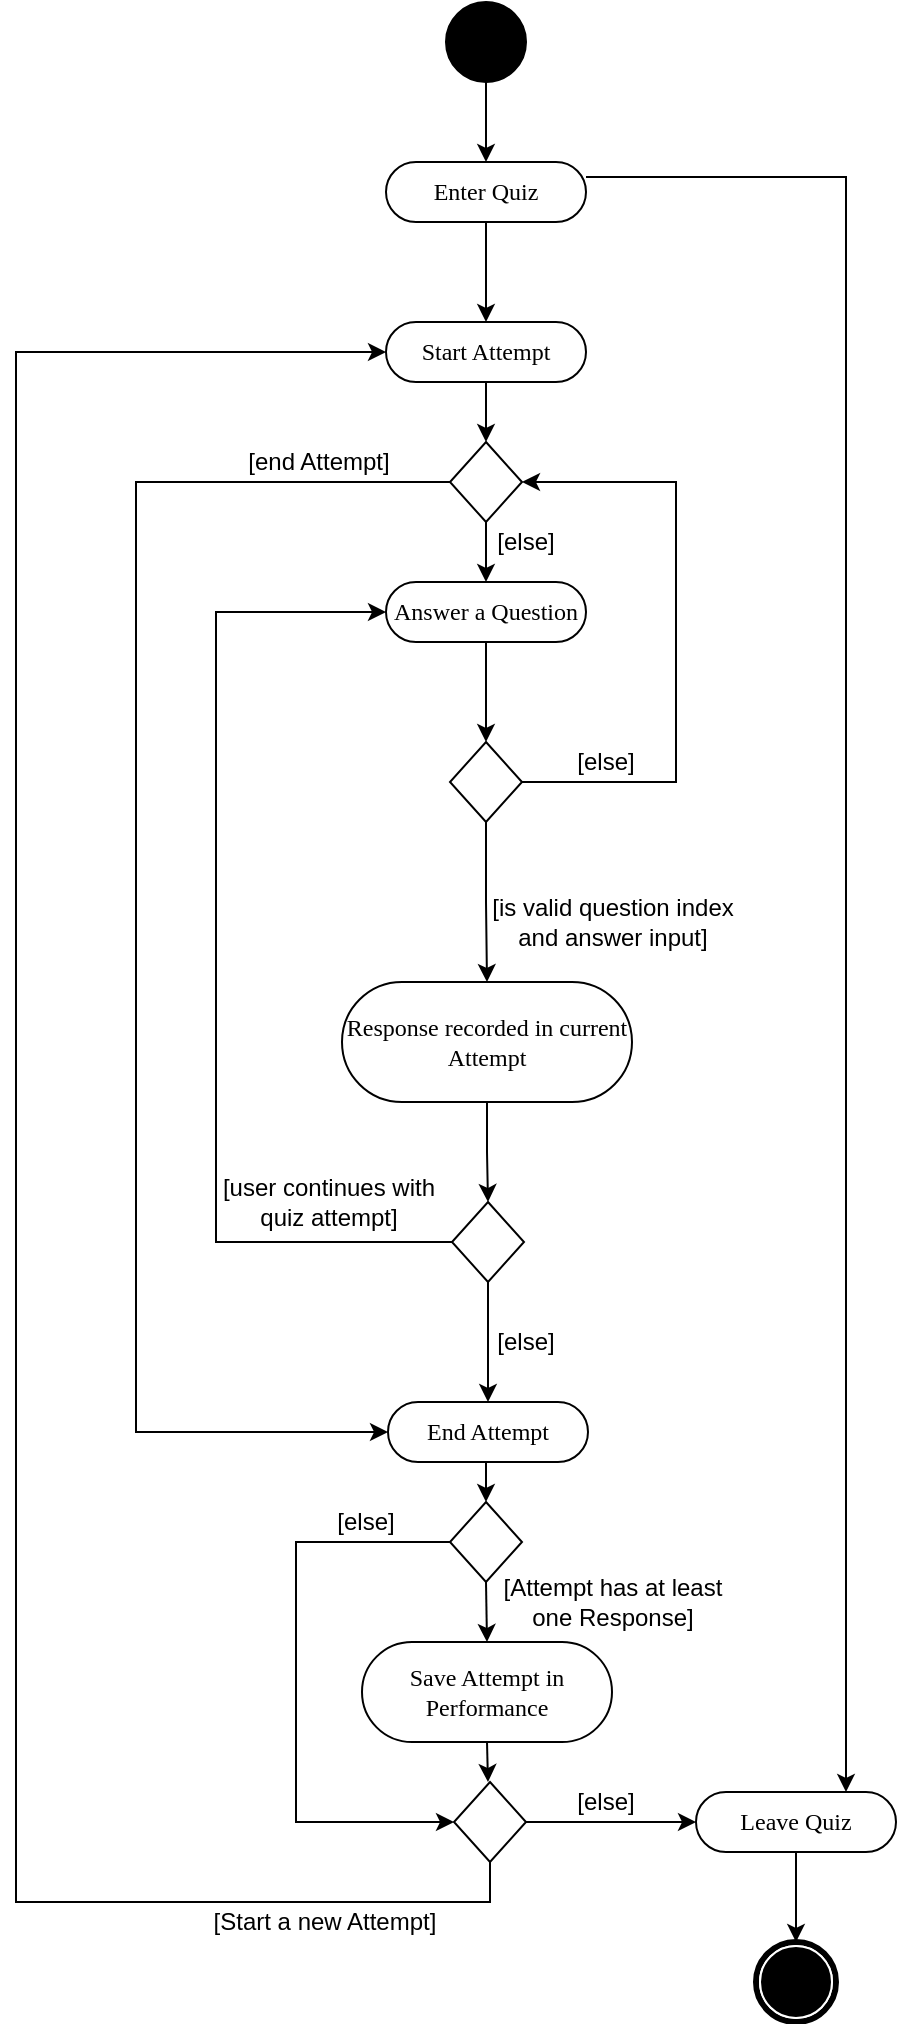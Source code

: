 <mxfile version="13.9.2" type="google"><diagram name="Page-1" id="0783ab3e-0a74-02c8-0abd-f7b4e66b4bec"><mxGraphModel dx="1892" dy="2244" grid="1" gridSize="10" guides="1" tooltips="1" connect="1" arrows="1" fold="1" page="1" pageScale="1" pageWidth="850" pageHeight="1100" background="#ffffff" math="0" shadow="0"><root><mxCell id="0"/><mxCell id="1" parent="0"/><mxCell id="plkJJLSggLHMQLjsySml-3" style="edgeStyle=orthogonalEdgeStyle;rounded=0;orthogonalLoop=1;jettySize=auto;html=1;exitX=0.5;exitY=1;exitDx=0;exitDy=0;entryX=0.5;entryY=0;entryDx=0;entryDy=0;" edge="1" parent="1" source="plkJJLSggLHMQLjsySml-1" target="plkJJLSggLHMQLjsySml-2"><mxGeometry relative="1" as="geometry"/></mxCell><mxCell id="plkJJLSggLHMQLjsySml-1" value="" style="ellipse;whiteSpace=wrap;html=1;rounded=0;shadow=0;comic=0;labelBackgroundColor=none;strokeWidth=1;fillColor=#000000;fontFamily=Verdana;fontSize=12;align=center;" vertex="1" parent="1"><mxGeometry x="405" y="-830" width="40" height="40" as="geometry"/></mxCell><mxCell id="plkJJLSggLHMQLjsySml-89" style="edgeStyle=orthogonalEdgeStyle;rounded=0;orthogonalLoop=1;jettySize=auto;html=1;exitX=1;exitY=0.25;exitDx=0;exitDy=0;entryX=0.75;entryY=0;entryDx=0;entryDy=0;" edge="1" parent="1" source="plkJJLSggLHMQLjsySml-2" target="plkJJLSggLHMQLjsySml-77"><mxGeometry relative="1" as="geometry"/></mxCell><mxCell id="plkJJLSggLHMQLjsySml-91" style="edgeStyle=orthogonalEdgeStyle;rounded=0;orthogonalLoop=1;jettySize=auto;html=1;exitX=0.5;exitY=1;exitDx=0;exitDy=0;entryX=0.5;entryY=0;entryDx=0;entryDy=0;" edge="1" parent="1" source="plkJJLSggLHMQLjsySml-2" target="plkJJLSggLHMQLjsySml-8"><mxGeometry relative="1" as="geometry"/></mxCell><mxCell id="plkJJLSggLHMQLjsySml-2" value="Enter Quiz" style="rounded=1;whiteSpace=wrap;html=1;shadow=0;comic=0;labelBackgroundColor=none;strokeWidth=1;fontFamily=Verdana;fontSize=12;align=center;arcSize=50;" vertex="1" parent="1"><mxGeometry x="375" y="-750" width="100" height="30" as="geometry"/></mxCell><mxCell id="plkJJLSggLHMQLjsySml-93" style="edgeStyle=orthogonalEdgeStyle;rounded=0;orthogonalLoop=1;jettySize=auto;html=1;exitX=0.5;exitY=1;exitDx=0;exitDy=0;entryX=0.5;entryY=0;entryDx=0;entryDy=0;" edge="1" parent="1" source="plkJJLSggLHMQLjsySml-8" target="plkJJLSggLHMQLjsySml-92"><mxGeometry relative="1" as="geometry"/></mxCell><mxCell id="plkJJLSggLHMQLjsySml-8" value="Start Attempt" style="rounded=1;whiteSpace=wrap;html=1;shadow=0;comic=0;labelBackgroundColor=none;strokeWidth=1;fontFamily=Verdana;fontSize=12;align=center;arcSize=50;" vertex="1" parent="1"><mxGeometry x="375" y="-670" width="100" height="30" as="geometry"/></mxCell><mxCell id="plkJJLSggLHMQLjsySml-16" style="edgeStyle=orthogonalEdgeStyle;rounded=0;orthogonalLoop=1;jettySize=auto;html=1;exitX=0.5;exitY=1;exitDx=0;exitDy=0;entryX=0.5;entryY=0;entryDx=0;entryDy=0;" edge="1" parent="1" source="plkJJLSggLHMQLjsySml-9" target="plkJJLSggLHMQLjsySml-15"><mxGeometry relative="1" as="geometry"/></mxCell><mxCell id="plkJJLSggLHMQLjsySml-9" value="Answer a Question" style="rounded=1;whiteSpace=wrap;html=1;shadow=0;comic=0;labelBackgroundColor=none;strokeWidth=1;fontFamily=Verdana;fontSize=12;align=center;arcSize=50;" vertex="1" parent="1"><mxGeometry x="375" y="-540" width="100" height="30" as="geometry"/></mxCell><mxCell id="plkJJLSggLHMQLjsySml-21" style="edgeStyle=orthogonalEdgeStyle;rounded=0;orthogonalLoop=1;jettySize=auto;html=1;exitX=0.5;exitY=1;exitDx=0;exitDy=0;entryX=0.5;entryY=0;entryDx=0;entryDy=0;" edge="1" parent="1" source="plkJJLSggLHMQLjsySml-15" target="plkJJLSggLHMQLjsySml-20"><mxGeometry relative="1" as="geometry"/></mxCell><mxCell id="plkJJLSggLHMQLjsySml-99" style="edgeStyle=orthogonalEdgeStyle;rounded=0;orthogonalLoop=1;jettySize=auto;html=1;exitX=1;exitY=0.5;exitDx=0;exitDy=0;entryX=1;entryY=0.5;entryDx=0;entryDy=0;" edge="1" parent="1" source="plkJJLSggLHMQLjsySml-15" target="plkJJLSggLHMQLjsySml-92"><mxGeometry relative="1" as="geometry"><Array as="points"><mxPoint x="520" y="-440"/><mxPoint x="520" y="-590"/></Array></mxGeometry></mxCell><mxCell id="plkJJLSggLHMQLjsySml-15" value="" style="rhombus;whiteSpace=wrap;html=1;" vertex="1" parent="1"><mxGeometry x="407" y="-460" width="36" height="40" as="geometry"/></mxCell><mxCell id="plkJJLSggLHMQLjsySml-17" value="[is valid question index and answer input]" style="text;html=1;strokeColor=none;fillColor=none;align=center;verticalAlign=middle;whiteSpace=wrap;rounded=0;" vertex="1" parent="1"><mxGeometry x="426" y="-380" width="125" height="20" as="geometry"/></mxCell><mxCell id="plkJJLSggLHMQLjsySml-19" value="[else]" style="text;html=1;strokeColor=none;fillColor=none;align=center;verticalAlign=middle;whiteSpace=wrap;rounded=0;" vertex="1" parent="1"><mxGeometry x="460" y="-460" width="50" height="20" as="geometry"/></mxCell><mxCell id="plkJJLSggLHMQLjsySml-24" style="edgeStyle=orthogonalEdgeStyle;rounded=0;orthogonalLoop=1;jettySize=auto;html=1;exitX=0.5;exitY=1;exitDx=0;exitDy=0;entryX=0.5;entryY=0;entryDx=0;entryDy=0;" edge="1" parent="1" source="plkJJLSggLHMQLjsySml-20" target="plkJJLSggLHMQLjsySml-61"><mxGeometry relative="1" as="geometry"><mxPoint x="425.5" y="-230" as="targetPoint"/></mxGeometry></mxCell><mxCell id="plkJJLSggLHMQLjsySml-20" value="Response recorded in current Attempt" style="rounded=1;whiteSpace=wrap;html=1;shadow=0;comic=0;labelBackgroundColor=none;strokeWidth=1;fontFamily=Verdana;fontSize=12;align=center;arcSize=50;" vertex="1" parent="1"><mxGeometry x="353" y="-340" width="145" height="60" as="geometry"/></mxCell><mxCell id="plkJJLSggLHMQLjsySml-84" style="edgeStyle=orthogonalEdgeStyle;rounded=0;orthogonalLoop=1;jettySize=auto;html=1;exitX=0.5;exitY=1;exitDx=0;exitDy=0;entryX=0.5;entryY=0;entryDx=0;entryDy=0;" edge="1" parent="1" source="plkJJLSggLHMQLjsySml-26" target="plkJJLSggLHMQLjsySml-68"><mxGeometry relative="1" as="geometry"/></mxCell><mxCell id="plkJJLSggLHMQLjsySml-26" value="End Attempt" style="rounded=1;whiteSpace=wrap;html=1;shadow=0;comic=0;labelBackgroundColor=none;strokeWidth=1;fontFamily=Verdana;fontSize=12;align=center;arcSize=50;" vertex="1" parent="1"><mxGeometry x="376" y="-130" width="100" height="30" as="geometry"/></mxCell><mxCell id="plkJJLSggLHMQLjsySml-73" style="edgeStyle=orthogonalEdgeStyle;rounded=0;orthogonalLoop=1;jettySize=auto;html=1;exitX=0.5;exitY=1;exitDx=0;exitDy=0;entryX=0.5;entryY=0;entryDx=0;entryDy=0;" edge="1" parent="1" source="plkJJLSggLHMQLjsySml-28"><mxGeometry relative="1" as="geometry"><mxPoint x="426" y="60" as="targetPoint"/></mxGeometry></mxCell><mxCell id="plkJJLSggLHMQLjsySml-28" value="Save Attempt in Performance" style="rounded=1;whiteSpace=wrap;html=1;shadow=0;comic=0;labelBackgroundColor=none;strokeWidth=1;fontFamily=Verdana;fontSize=12;align=center;arcSize=50;" vertex="1" parent="1"><mxGeometry x="363" y="-10" width="125" height="50" as="geometry"/></mxCell><mxCell id="plkJJLSggLHMQLjsySml-59" value="" style="shape=mxgraph.bpmn.shape;html=1;verticalLabelPosition=bottom;labelBackgroundColor=#ffffff;verticalAlign=top;perimeter=ellipsePerimeter;outline=end;symbol=terminate;rounded=0;shadow=0;comic=0;strokeWidth=1;fontFamily=Verdana;fontSize=12;align=center;" vertex="1" parent="1"><mxGeometry x="560" y="140" width="40" height="40" as="geometry"/></mxCell><mxCell id="plkJJLSggLHMQLjsySml-63" style="edgeStyle=orthogonalEdgeStyle;rounded=0;orthogonalLoop=1;jettySize=auto;html=1;exitX=0.5;exitY=1;exitDx=0;exitDy=0;entryX=0.5;entryY=0;entryDx=0;entryDy=0;" edge="1" parent="1" source="plkJJLSggLHMQLjsySml-61" target="plkJJLSggLHMQLjsySml-26"><mxGeometry relative="1" as="geometry"/></mxCell><mxCell id="plkJJLSggLHMQLjsySml-98" style="edgeStyle=orthogonalEdgeStyle;rounded=0;orthogonalLoop=1;jettySize=auto;html=1;exitX=0;exitY=0.5;exitDx=0;exitDy=0;entryX=0;entryY=0.5;entryDx=0;entryDy=0;" edge="1" parent="1" source="plkJJLSggLHMQLjsySml-61" target="plkJJLSggLHMQLjsySml-9"><mxGeometry relative="1" as="geometry"><Array as="points"><mxPoint x="290" y="-210"/><mxPoint x="290" y="-525"/></Array></mxGeometry></mxCell><mxCell id="plkJJLSggLHMQLjsySml-61" value="" style="rhombus;whiteSpace=wrap;html=1;" vertex="1" parent="1"><mxGeometry x="408" y="-230" width="36" height="40" as="geometry"/></mxCell><mxCell id="plkJJLSggLHMQLjsySml-65" value="[user continues with quiz attempt]" style="text;html=1;strokeColor=none;fillColor=none;align=center;verticalAlign=middle;whiteSpace=wrap;rounded=0;" vertex="1" parent="1"><mxGeometry x="284" y="-240" width="125" height="20" as="geometry"/></mxCell><mxCell id="plkJJLSggLHMQLjsySml-66" value="[else]" style="text;html=1;strokeColor=none;fillColor=none;align=center;verticalAlign=middle;whiteSpace=wrap;rounded=0;" vertex="1" parent="1"><mxGeometry x="420" y="-170" width="50" height="20" as="geometry"/></mxCell><mxCell id="plkJJLSggLHMQLjsySml-75" style="edgeStyle=orthogonalEdgeStyle;rounded=0;orthogonalLoop=1;jettySize=auto;html=1;exitX=0;exitY=0.5;exitDx=0;exitDy=0;entryX=0;entryY=0.5;entryDx=0;entryDy=0;" edge="1" parent="1" source="plkJJLSggLHMQLjsySml-68" target="plkJJLSggLHMQLjsySml-78"><mxGeometry relative="1" as="geometry"><mxPoint x="376" y="75" as="targetPoint"/><Array as="points"><mxPoint x="330" y="-60"/><mxPoint x="330" y="80"/></Array></mxGeometry></mxCell><mxCell id="plkJJLSggLHMQLjsySml-85" style="edgeStyle=orthogonalEdgeStyle;rounded=0;orthogonalLoop=1;jettySize=auto;html=1;exitX=0.5;exitY=1;exitDx=0;exitDy=0;entryX=0.5;entryY=0;entryDx=0;entryDy=0;" edge="1" parent="1" source="plkJJLSggLHMQLjsySml-68" target="plkJJLSggLHMQLjsySml-28"><mxGeometry relative="1" as="geometry"/></mxCell><mxCell id="plkJJLSggLHMQLjsySml-68" value="" style="rhombus;whiteSpace=wrap;html=1;" vertex="1" parent="1"><mxGeometry x="407" y="-80" width="36" height="40" as="geometry"/></mxCell><mxCell id="plkJJLSggLHMQLjsySml-70" value="[Attempt has at least one Response]" style="text;html=1;strokeColor=none;fillColor=none;align=center;verticalAlign=middle;whiteSpace=wrap;rounded=0;" vertex="1" parent="1"><mxGeometry x="426" y="-40" width="125" height="20" as="geometry"/></mxCell><mxCell id="plkJJLSggLHMQLjsySml-81" style="edgeStyle=orthogonalEdgeStyle;rounded=0;orthogonalLoop=1;jettySize=auto;html=1;exitX=0.5;exitY=1;exitDx=0;exitDy=0;entryX=0.5;entryY=0;entryDx=0;entryDy=0;" edge="1" parent="1" source="plkJJLSggLHMQLjsySml-77" target="plkJJLSggLHMQLjsySml-59"><mxGeometry relative="1" as="geometry"/></mxCell><mxCell id="plkJJLSggLHMQLjsySml-77" value="Leave Quiz" style="rounded=1;whiteSpace=wrap;html=1;shadow=0;comic=0;labelBackgroundColor=none;strokeWidth=1;fontFamily=Verdana;fontSize=12;align=center;arcSize=50;" vertex="1" parent="1"><mxGeometry x="530" y="65" width="100" height="30" as="geometry"/></mxCell><mxCell id="plkJJLSggLHMQLjsySml-82" style="edgeStyle=orthogonalEdgeStyle;rounded=0;orthogonalLoop=1;jettySize=auto;html=1;exitX=1;exitY=0.5;exitDx=0;exitDy=0;entryX=0;entryY=0.5;entryDx=0;entryDy=0;" edge="1" parent="1" source="plkJJLSggLHMQLjsySml-78" target="plkJJLSggLHMQLjsySml-77"><mxGeometry relative="1" as="geometry"/></mxCell><mxCell id="plkJJLSggLHMQLjsySml-87" style="edgeStyle=orthogonalEdgeStyle;rounded=0;orthogonalLoop=1;jettySize=auto;html=1;exitX=0.5;exitY=1;exitDx=0;exitDy=0;entryX=0;entryY=0.5;entryDx=0;entryDy=0;" edge="1" parent="1" source="plkJJLSggLHMQLjsySml-78" target="plkJJLSggLHMQLjsySml-8"><mxGeometry relative="1" as="geometry"><Array as="points"><mxPoint x="427" y="120"/><mxPoint x="190" y="120"/><mxPoint x="190" y="-655"/></Array></mxGeometry></mxCell><mxCell id="plkJJLSggLHMQLjsySml-78" value="" style="rhombus;whiteSpace=wrap;html=1;" vertex="1" parent="1"><mxGeometry x="409" y="60" width="36" height="40" as="geometry"/></mxCell><mxCell id="plkJJLSggLHMQLjsySml-83" value="[else]" style="text;html=1;strokeColor=none;fillColor=none;align=center;verticalAlign=middle;whiteSpace=wrap;rounded=0;" vertex="1" parent="1"><mxGeometry x="340" y="-80" width="50" height="20" as="geometry"/></mxCell><mxCell id="plkJJLSggLHMQLjsySml-86" value="[Start a new Attempt]" style="text;html=1;strokeColor=none;fillColor=none;align=center;verticalAlign=middle;whiteSpace=wrap;rounded=0;" vertex="1" parent="1"><mxGeometry x="282" y="120" width="125" height="20" as="geometry"/></mxCell><mxCell id="plkJJLSggLHMQLjsySml-88" value="[else]" style="text;html=1;strokeColor=none;fillColor=none;align=center;verticalAlign=middle;whiteSpace=wrap;rounded=0;" vertex="1" parent="1"><mxGeometry x="460" y="60" width="50" height="20" as="geometry"/></mxCell><mxCell id="plkJJLSggLHMQLjsySml-94" style="edgeStyle=orthogonalEdgeStyle;rounded=0;orthogonalLoop=1;jettySize=auto;html=1;exitX=0.5;exitY=1;exitDx=0;exitDy=0;entryX=0.5;entryY=0;entryDx=0;entryDy=0;" edge="1" parent="1" source="plkJJLSggLHMQLjsySml-92" target="plkJJLSggLHMQLjsySml-9"><mxGeometry relative="1" as="geometry"/></mxCell><mxCell id="plkJJLSggLHMQLjsySml-95" style="edgeStyle=orthogonalEdgeStyle;rounded=0;orthogonalLoop=1;jettySize=auto;html=1;exitX=0;exitY=0.5;exitDx=0;exitDy=0;entryX=0;entryY=0.5;entryDx=0;entryDy=0;" edge="1" parent="1" source="plkJJLSggLHMQLjsySml-92" target="plkJJLSggLHMQLjsySml-26"><mxGeometry relative="1" as="geometry"><Array as="points"><mxPoint x="250" y="-590"/><mxPoint x="250" y="-115"/></Array></mxGeometry></mxCell><mxCell id="plkJJLSggLHMQLjsySml-92" value="" style="rhombus;whiteSpace=wrap;html=1;" vertex="1" parent="1"><mxGeometry x="407" y="-610" width="36" height="40" as="geometry"/></mxCell><mxCell id="plkJJLSggLHMQLjsySml-96" value="[end Attempt]" style="text;html=1;strokeColor=none;fillColor=none;align=center;verticalAlign=middle;whiteSpace=wrap;rounded=0;" vertex="1" parent="1"><mxGeometry x="303" y="-610" width="77" height="20" as="geometry"/></mxCell><mxCell id="plkJJLSggLHMQLjsySml-97" value="[else]" style="text;html=1;strokeColor=none;fillColor=none;align=center;verticalAlign=middle;whiteSpace=wrap;rounded=0;" vertex="1" parent="1"><mxGeometry x="420" y="-570" width="50" height="20" as="geometry"/></mxCell></root></mxGraphModel></diagram></mxfile>
